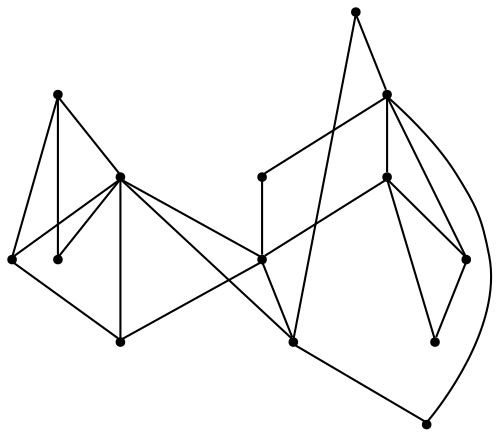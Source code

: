 graph {
  node [shape=point,comment="{\"directed\":false,\"doi\":\"10.1007/978-3-540-24595-7_20\",\"figure\":\"3\"}"]

  v0 [pos="1381.840347928779,1120.5624898274746"]
  v1 [pos="1306.826394440407,1120.5624898274746"]
  v2 [pos="1231.8124409520346,1120.5624898274746"]
  v3 [pos="1156.7984874636627,1120.5624898274746"]
  v4 [pos="1081.7845339752905,1120.5624898274746"]
  v5 [pos="1006.7706122819767,1120.5624898274746"]
  v6 [pos="931.7566587936046,1120.5624898274746"]
  v7 [pos="856.7427053052326,1120.5624898274746"]
  v8 [pos="781.7287518168605,1120.5624898274746"]
  v9 [pos="706.7147983284883,1120.5624898274746"]
  v10 [pos="631.7008448401162,1120.5624898274746"]
  v11 [pos="556.6868913517442,1120.5624898274746"]
  v12 [pos="481.6729299146076,1120.5624898274746"]
  v13 [pos="406.6589764262355,1120.5624898274746"]

  v0 -- v1 [id="-1",pos="1381.840347928779,1120.5624898274746 1370.3798510174418,1126.7250061035163 1357.4858103197673,1129.9499511718757 1344.391715116279,1129.9499511718757 1331.2934229651162,1129.9499511718757 1318.3993822674418,1126.7250061035163 1306.826394440407,1120.5624898274746"]
  v13 -- v12 [id="-2",pos="406.6589764262355,1120.5624898274746 418.23197220203485,1126.7250061035163 431.1260128997093,1129.9499511718757 444.2243050508721,1129.9499511718757 457.3184002543605,1129.9499511718757 470.212472747093,1126.7250061035163 481.6729299146076,1120.5624898274746"]
  v13 -- v11 [id="-3",pos="406.6589764262355,1120.5624898274746 416.4732921511628,1153.9333343505866 447.02064861918603,1176.8249511718757 481.7312817950581,1176.8249511718757 516.4377180232558,1176.8249511718757 546.9850744912791,1153.9333343505866 556.6868913517442,1120.5624898274746"]
  v12 -- v10 [id="-4",pos="481.6729299146076,1120.5624898274746 491.4872456395349,1153.9333343505866 522.0346021075582,1176.8249511718757 556.7452034883721,1176.8249511718757 591.4516715116279,1176.8249511718757 621.9990279796511,1153.9333343505866 631.7008448401162,1120.5624898274746"]
  v10 -- v13 [id="-5",pos="631.7008448401162,1120.5624898274746 626.6498819040697,1178.9457956949877 577.7991279069768,1223.6999511718757 519.2382585392442,1223.6999511718757 460.6731922238372,1223.6999511718757 411.82243822674417,1178.9457956949877 406.6589764262355,1120.5624898274746"]
  v11 -- v10 [id="-6",pos="556.6868913517442,1120.5624898274746 568.259847383721,1126.7250061035163 581.1539516715117,1129.9499511718757 594.2521802325581,1129.9499511718757 607.3462754360465,1129.9499511718757 620.2403797238372,1126.7250061035163 631.7008448401162,1120.5624898274746"]
  v11 -- v8 [id="-7",pos="556.6868913517442,1120.5624898274746 561.8503452034884,1178.9457956949877 610.7010992005814,1223.6999511718757 669.2661337209303,1223.6999511718757 727.8270348837209,1223.6999511718757 776.677788880814,1178.9457956949877 781.7287518168605,1120.5624898274746"]
  v11 -- v9 [id="-8",pos="556.6868913517442,1120.5624898274746 566.501199127907,1153.9333343505866 597.0485555959302,1176.8249511718757 631.7591569767442,1176.8249511718757 666.465625,1176.8249511718757 697.0129814680232,1153.9333343505866 706.7147983284883,1120.5624898274746"]
  v10 -- v6 [id="-9",pos="631.7008448401162,1120.5624898274746 631.7591569767442,1203.3749898274746 698.9674872819768,1270.5749511718757 781.7870639534883,1270.5749511718757 864.6025072674419,1270.5749511718757 931.8149709302326,1203.3749898274746 931.7566587936046,1120.5624898274746"]
  v7 -- v11 [id="-10",pos="856.7427053052326,1120.5624898274746 856.8010174418605,1203.3749898274746 789.5885537790698,1270.5749511718757 706.7731104651162,1270.5749511718757 623.9577307412791,1270.5749511718757 556.7452034883721,1203.3749898274746 556.6868913517442,1120.5624898274746"]
  v9 -- v6 [id="-11",pos="706.7147983284883,1120.5624898274746 711.8782521802325,1178.9457956949877 760.7290061773256,1223.6999511718757 819.2940406976744,1223.6999511718757 877.8549418604651,1223.6999511718757 926.7056958575581,1178.9457956949877 931.7566587936046,1120.5624898274746"]
  v7 -- v5 [id="-12",pos="856.7427053052326,1120.5624898274746 866.5570130813953,1153.9333343505866 897.1043695494186,1176.8249511718757 931.8149709302326,1176.8249511718757 966.5214389534883,1176.8249511718757 997.0687954215116,1153.9333343505866 1006.7706122819767,1120.5624898274746"]
  v5 -- v8 [id="-13",pos="1006.7706122819767,1120.5624898274746 1001.7196493459302,1178.9457956949877 952.8688953488372,1223.6999511718757 894.3079941860465,1223.6999511718757 835.7429596656976,1223.6999511718757 786.8922056686047,1178.9457956949877 781.7287518168605,1120.5624898274746"]
  v6 -- v5 [id="-14",pos="931.7566587936046,1120.5624898274746 943.3296148255814,1126.7250061035163 956.2237191133721,1129.9499511718757 969.3219476744185,1129.9499511718757 982.416042877907,1129.9499511718757 995.3101471656977,1126.7250061035163 1006.7706122819767,1120.5624898274746"]
  v6 -- v4 [id="-15",pos="931.7566587936046,1120.5624898274746 941.5709665697674,1153.9333343505866 972.1183230377907,1176.8249511718757 1006.8289244186046,1176.8249511718757 1041.5353924418605,1176.8249511718757 1072.0828125,1153.9333343505866 1081.7845339752905,1120.5624898274746"]
  v5 -- v3 [id="-16",pos="1006.7706122819767,1120.5624898274746 1016.5849200581396,1153.9333343505866 1047.1322765261627,1176.8249511718757 1081.8428779069768,1176.8249511718757 1116.5493459302324,1176.8249511718757 1147.096765988372,1153.9333343505866 1156.7984874636627,1120.5624898274746"]
  v3 -- v6 [id="-17",pos="1156.7984874636627,1120.5624898274746 1151.7476199127907,1178.9457956949877 1102.8968023255813,1223.6999511718757 1044.3359011627906,1223.6999511718757 985.7708666424419,1223.6999511718757 936.9201126453488,1178.9457956949877 931.7566587936046,1120.5624898274746"]
  v4 -- v3 [id="-18",pos="1081.7845339752905,1120.5624898274746 1093.3575218023257,1126.7250061035163 1106.2515625,1129.9499511718757 1119.3498546511628,1129.9499511718757 1132.4439498546512,1129.9499511718757 1145.3379905523257,1126.7250061035163 1156.7984874636627,1120.5624898274746"]
  v3 -- v2 [id="-19",pos="1156.7984874636627,1120.5624898274746 1168.3714752906976,1126.7250061035163 1181.265515988372,1129.9499511718757 1194.363808139535,1129.9499511718757 1207.4579033430232,1129.9499511718757 1220.3519440406976,1126.7250061035163 1231.8124409520346,1120.5624898274746"]
  v2 -- v4 [id="-20",pos="1231.8124409520346,1120.5624898274746 1222.1107194767442,1153.9333343505866 1191.5632994186046,1176.8249511718757 1156.8568313953488,1176.8249511718757 1122.1462936046512,1176.8249511718757 1091.5988735465116,1153.9333343505866 1081.7845339752905,1120.5624898274746"]
  v3 -- v1 [id="-21",pos="1156.7984874636627,1120.5624898274746 1166.6128270348836,1153.9333343505866 1197.1602470930231,1176.8249511718757 1231.870784883721,1176.8249511718757 1266.5772529069768,1176.8249511718757 1297.1246729651164,1153.9333343505866 1306.826394440407,1120.5624898274746"]
  v2 -- v0 [id="-22",pos="1231.8124409520346,1120.5624898274746 1241.6267805232558,1153.9333343505866 1272.1742005813953,1176.8249511718757 1306.884738372093,1176.8249511718757 1341.5912063953488,1176.8249511718757 1372.1386264534883,1153.9333343505866 1381.840347928779,1120.5624898274746"]
  v0 -- v3 [id="-23",pos="1381.840347928779,1120.5624898274746 1376.789480377907,1178.9457956949877 1327.9386627906977,1223.6999511718757 1269.377761627907,1223.6999511718757 1210.812663517442,1223.6999511718757 1161.9619731104651,1178.9457956949877 1156.7984874636627,1120.5624898274746"]
}